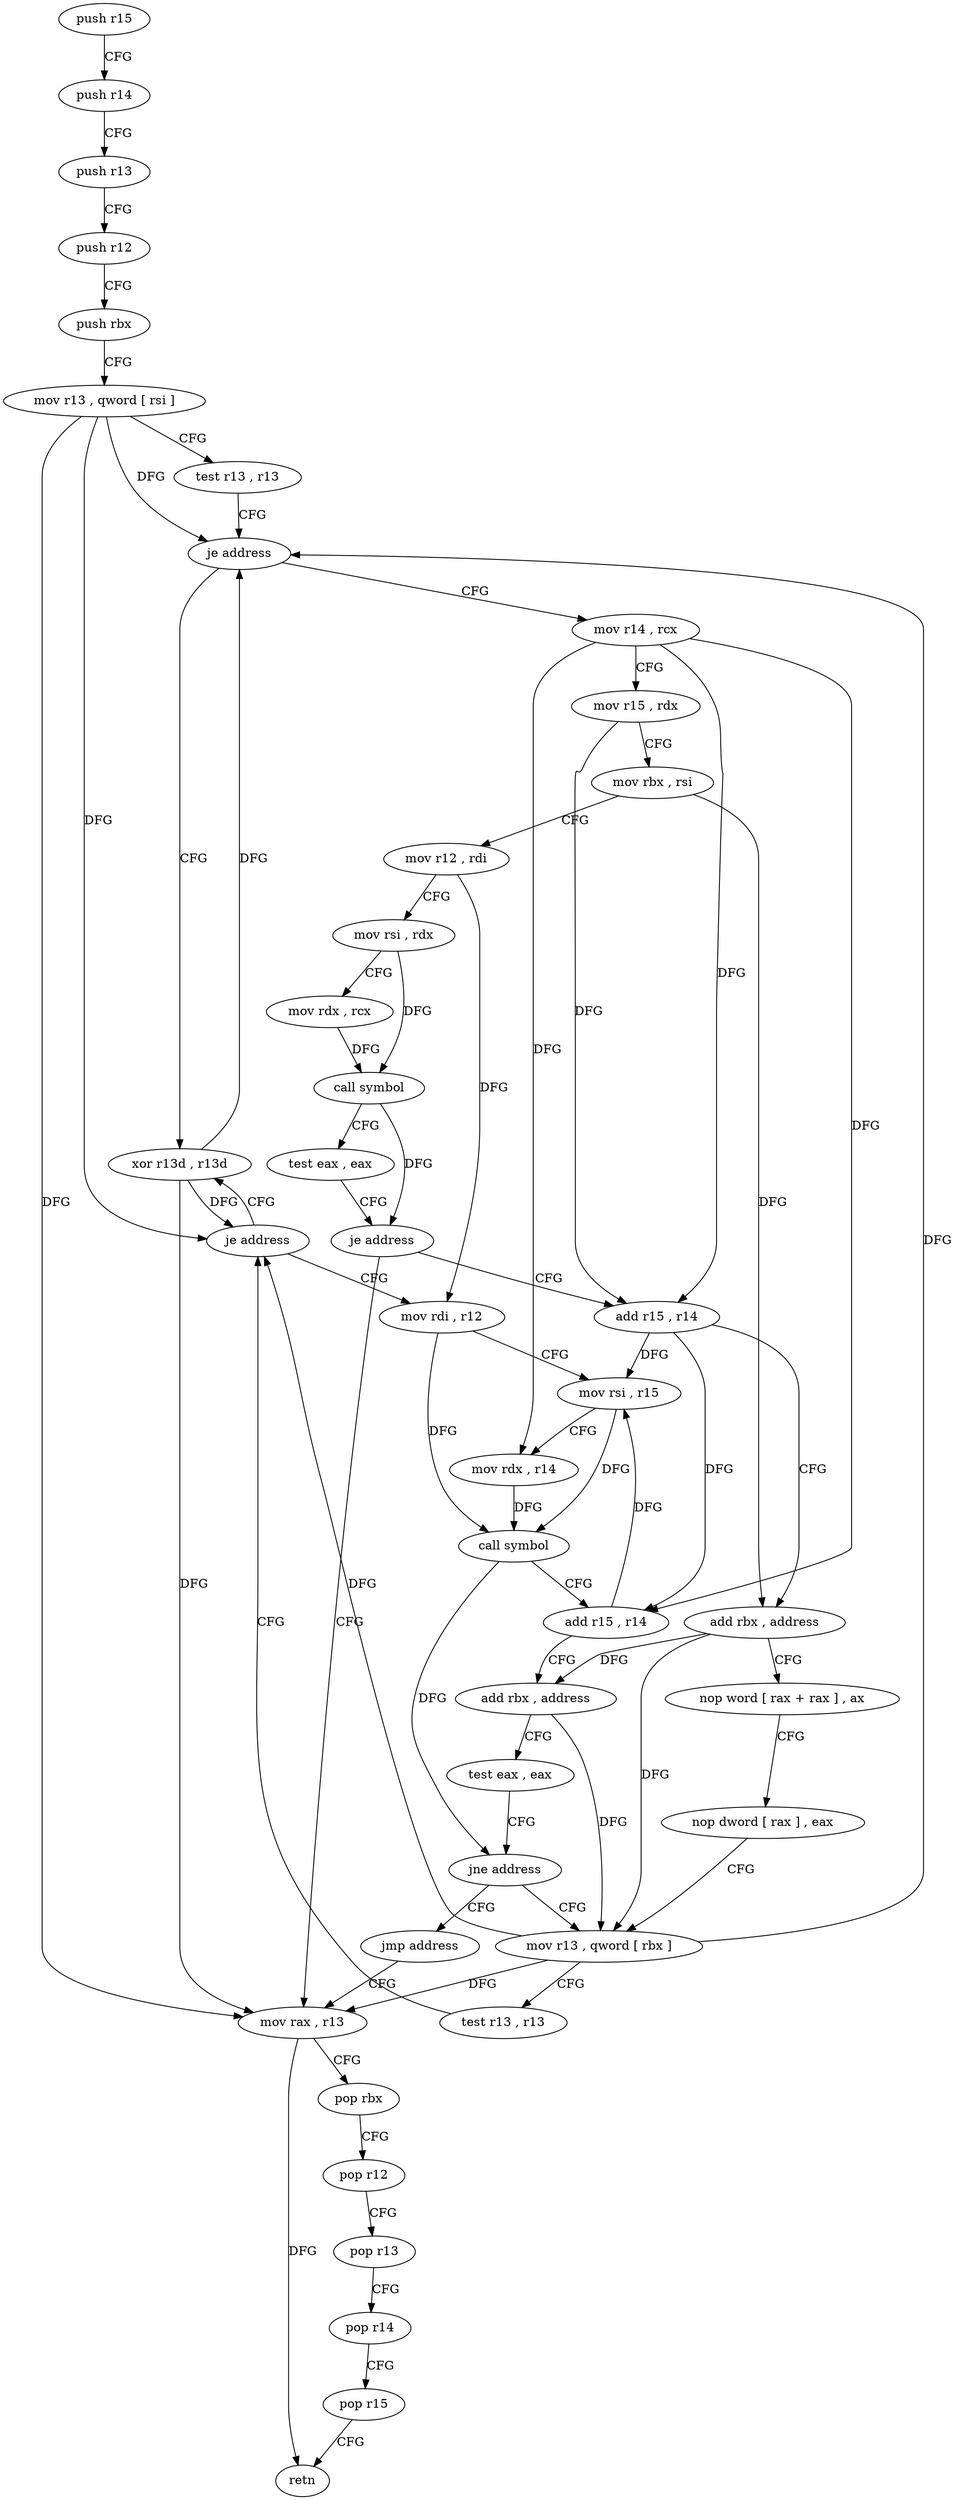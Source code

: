 digraph "func" {
"4225536" [label = "push r15" ]
"4225538" [label = "push r14" ]
"4225540" [label = "push r13" ]
"4225542" [label = "push r12" ]
"4225544" [label = "push rbx" ]
"4225545" [label = "mov r13 , qword [ rsi ]" ]
"4225548" [label = "test r13 , r13" ]
"4225551" [label = "je address" ]
"4225635" [label = "xor r13d , r13d" ]
"4225553" [label = "mov r14 , rcx" ]
"4225638" [label = "mov rax , r13" ]
"4225556" [label = "mov r15 , rdx" ]
"4225559" [label = "mov rbx , rsi" ]
"4225562" [label = "mov r12 , rdi" ]
"4225565" [label = "mov rsi , rdx" ]
"4225568" [label = "mov rdx , rcx" ]
"4225571" [label = "call symbol" ]
"4225576" [label = "test eax , eax" ]
"4225578" [label = "je address" ]
"4225580" [label = "add r15 , r14" ]
"4225641" [label = "pop rbx" ]
"4225642" [label = "pop r12" ]
"4225644" [label = "pop r13" ]
"4225646" [label = "pop r14" ]
"4225648" [label = "pop r15" ]
"4225650" [label = "retn" ]
"4225583" [label = "add rbx , address" ]
"4225587" [label = "nop word [ rax + rax ] , ax" ]
"4225597" [label = "nop dword [ rax ] , eax" ]
"4225600" [label = "mov r13 , qword [ rbx ]" ]
"4225608" [label = "mov rdi , r12" ]
"4225611" [label = "mov rsi , r15" ]
"4225614" [label = "mov rdx , r14" ]
"4225617" [label = "call symbol" ]
"4225622" [label = "add r15 , r14" ]
"4225625" [label = "add rbx , address" ]
"4225629" [label = "test eax , eax" ]
"4225631" [label = "jne address" ]
"4225633" [label = "jmp address" ]
"4225603" [label = "test r13 , r13" ]
"4225606" [label = "je address" ]
"4225536" -> "4225538" [ label = "CFG" ]
"4225538" -> "4225540" [ label = "CFG" ]
"4225540" -> "4225542" [ label = "CFG" ]
"4225542" -> "4225544" [ label = "CFG" ]
"4225544" -> "4225545" [ label = "CFG" ]
"4225545" -> "4225548" [ label = "CFG" ]
"4225545" -> "4225551" [ label = "DFG" ]
"4225545" -> "4225638" [ label = "DFG" ]
"4225545" -> "4225606" [ label = "DFG" ]
"4225548" -> "4225551" [ label = "CFG" ]
"4225551" -> "4225635" [ label = "CFG" ]
"4225551" -> "4225553" [ label = "CFG" ]
"4225635" -> "4225638" [ label = "DFG" ]
"4225635" -> "4225551" [ label = "DFG" ]
"4225635" -> "4225606" [ label = "DFG" ]
"4225553" -> "4225556" [ label = "CFG" ]
"4225553" -> "4225580" [ label = "DFG" ]
"4225553" -> "4225614" [ label = "DFG" ]
"4225553" -> "4225622" [ label = "DFG" ]
"4225638" -> "4225641" [ label = "CFG" ]
"4225638" -> "4225650" [ label = "DFG" ]
"4225556" -> "4225559" [ label = "CFG" ]
"4225556" -> "4225580" [ label = "DFG" ]
"4225559" -> "4225562" [ label = "CFG" ]
"4225559" -> "4225583" [ label = "DFG" ]
"4225562" -> "4225565" [ label = "CFG" ]
"4225562" -> "4225608" [ label = "DFG" ]
"4225565" -> "4225568" [ label = "CFG" ]
"4225565" -> "4225571" [ label = "DFG" ]
"4225568" -> "4225571" [ label = "DFG" ]
"4225571" -> "4225576" [ label = "CFG" ]
"4225571" -> "4225578" [ label = "DFG" ]
"4225576" -> "4225578" [ label = "CFG" ]
"4225578" -> "4225638" [ label = "CFG" ]
"4225578" -> "4225580" [ label = "CFG" ]
"4225580" -> "4225583" [ label = "CFG" ]
"4225580" -> "4225611" [ label = "DFG" ]
"4225580" -> "4225622" [ label = "DFG" ]
"4225641" -> "4225642" [ label = "CFG" ]
"4225642" -> "4225644" [ label = "CFG" ]
"4225644" -> "4225646" [ label = "CFG" ]
"4225646" -> "4225648" [ label = "CFG" ]
"4225648" -> "4225650" [ label = "CFG" ]
"4225583" -> "4225587" [ label = "CFG" ]
"4225583" -> "4225600" [ label = "DFG" ]
"4225583" -> "4225625" [ label = "DFG" ]
"4225587" -> "4225597" [ label = "CFG" ]
"4225597" -> "4225600" [ label = "CFG" ]
"4225600" -> "4225603" [ label = "CFG" ]
"4225600" -> "4225551" [ label = "DFG" ]
"4225600" -> "4225638" [ label = "DFG" ]
"4225600" -> "4225606" [ label = "DFG" ]
"4225608" -> "4225611" [ label = "CFG" ]
"4225608" -> "4225617" [ label = "DFG" ]
"4225611" -> "4225614" [ label = "CFG" ]
"4225611" -> "4225617" [ label = "DFG" ]
"4225614" -> "4225617" [ label = "DFG" ]
"4225617" -> "4225622" [ label = "CFG" ]
"4225617" -> "4225631" [ label = "DFG" ]
"4225622" -> "4225625" [ label = "CFG" ]
"4225622" -> "4225611" [ label = "DFG" ]
"4225625" -> "4225629" [ label = "CFG" ]
"4225625" -> "4225600" [ label = "DFG" ]
"4225629" -> "4225631" [ label = "CFG" ]
"4225631" -> "4225600" [ label = "CFG" ]
"4225631" -> "4225633" [ label = "CFG" ]
"4225633" -> "4225638" [ label = "CFG" ]
"4225603" -> "4225606" [ label = "CFG" ]
"4225606" -> "4225635" [ label = "CFG" ]
"4225606" -> "4225608" [ label = "CFG" ]
}
